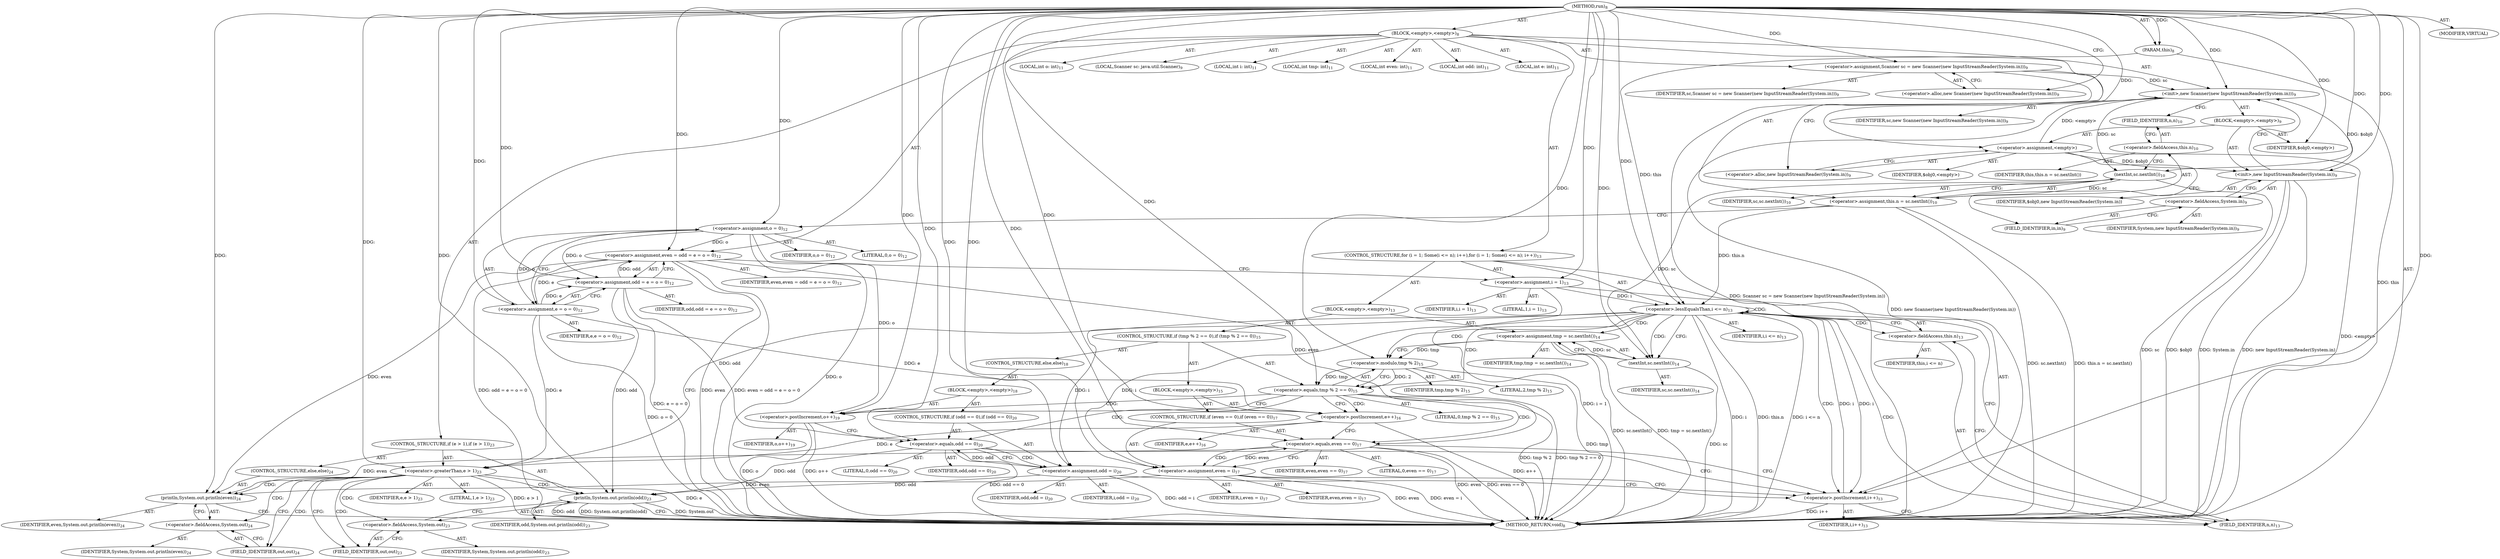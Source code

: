 digraph "run" {  
"21" [label = <(METHOD,run)<SUB>8</SUB>> ]
"22" [label = <(PARAM,this)<SUB>8</SUB>> ]
"23" [label = <(BLOCK,&lt;empty&gt;,&lt;empty&gt;)<SUB>8</SUB>> ]
"4" [label = <(LOCAL,Scanner sc: java.util.Scanner)<SUB>9</SUB>> ]
"24" [label = <(&lt;operator&gt;.assignment,Scanner sc = new Scanner(new InputStreamReader(System.in)))<SUB>9</SUB>> ]
"25" [label = <(IDENTIFIER,sc,Scanner sc = new Scanner(new InputStreamReader(System.in)))<SUB>9</SUB>> ]
"26" [label = <(&lt;operator&gt;.alloc,new Scanner(new InputStreamReader(System.in)))<SUB>9</SUB>> ]
"27" [label = <(&lt;init&gt;,new Scanner(new InputStreamReader(System.in)))<SUB>9</SUB>> ]
"3" [label = <(IDENTIFIER,sc,new Scanner(new InputStreamReader(System.in)))<SUB>9</SUB>> ]
"28" [label = <(BLOCK,&lt;empty&gt;,&lt;empty&gt;)<SUB>9</SUB>> ]
"29" [label = <(&lt;operator&gt;.assignment,&lt;empty&gt;)> ]
"30" [label = <(IDENTIFIER,$obj0,&lt;empty&gt;)> ]
"31" [label = <(&lt;operator&gt;.alloc,new InputStreamReader(System.in))<SUB>9</SUB>> ]
"32" [label = <(&lt;init&gt;,new InputStreamReader(System.in))<SUB>9</SUB>> ]
"33" [label = <(IDENTIFIER,$obj0,new InputStreamReader(System.in))> ]
"34" [label = <(&lt;operator&gt;.fieldAccess,System.in)<SUB>9</SUB>> ]
"35" [label = <(IDENTIFIER,System,new InputStreamReader(System.in))<SUB>9</SUB>> ]
"36" [label = <(FIELD_IDENTIFIER,in,in)<SUB>9</SUB>> ]
"37" [label = <(IDENTIFIER,$obj0,&lt;empty&gt;)> ]
"38" [label = <(&lt;operator&gt;.assignment,this.n = sc.nextInt())<SUB>10</SUB>> ]
"39" [label = <(&lt;operator&gt;.fieldAccess,this.n)<SUB>10</SUB>> ]
"40" [label = <(IDENTIFIER,this,this.n = sc.nextInt())> ]
"41" [label = <(FIELD_IDENTIFIER,n,n)<SUB>10</SUB>> ]
"42" [label = <(nextInt,sc.nextInt())<SUB>10</SUB>> ]
"43" [label = <(IDENTIFIER,sc,sc.nextInt())<SUB>10</SUB>> ]
"44" [label = <(LOCAL,int i: int)<SUB>11</SUB>> ]
"45" [label = <(LOCAL,int tmp: int)<SUB>11</SUB>> ]
"46" [label = <(LOCAL,int even: int)<SUB>11</SUB>> ]
"47" [label = <(LOCAL,int odd: int)<SUB>11</SUB>> ]
"48" [label = <(LOCAL,int e: int)<SUB>11</SUB>> ]
"49" [label = <(LOCAL,int o: int)<SUB>11</SUB>> ]
"50" [label = <(&lt;operator&gt;.assignment,even = odd = e = o = 0)<SUB>12</SUB>> ]
"51" [label = <(IDENTIFIER,even,even = odd = e = o = 0)<SUB>12</SUB>> ]
"52" [label = <(&lt;operator&gt;.assignment,odd = e = o = 0)<SUB>12</SUB>> ]
"53" [label = <(IDENTIFIER,odd,odd = e = o = 0)<SUB>12</SUB>> ]
"54" [label = <(&lt;operator&gt;.assignment,e = o = 0)<SUB>12</SUB>> ]
"55" [label = <(IDENTIFIER,e,e = o = 0)<SUB>12</SUB>> ]
"56" [label = <(&lt;operator&gt;.assignment,o = 0)<SUB>12</SUB>> ]
"57" [label = <(IDENTIFIER,o,o = 0)<SUB>12</SUB>> ]
"58" [label = <(LITERAL,0,o = 0)<SUB>12</SUB>> ]
"59" [label = <(CONTROL_STRUCTURE,for (i = 1; Some(i &lt;= n); i++),for (i = 1; Some(i &lt;= n); i++))<SUB>13</SUB>> ]
"60" [label = <(&lt;operator&gt;.assignment,i = 1)<SUB>13</SUB>> ]
"61" [label = <(IDENTIFIER,i,i = 1)<SUB>13</SUB>> ]
"62" [label = <(LITERAL,1,i = 1)<SUB>13</SUB>> ]
"63" [label = <(&lt;operator&gt;.lessEqualsThan,i &lt;= n)<SUB>13</SUB>> ]
"64" [label = <(IDENTIFIER,i,i &lt;= n)<SUB>13</SUB>> ]
"65" [label = <(&lt;operator&gt;.fieldAccess,this.n)<SUB>13</SUB>> ]
"66" [label = <(IDENTIFIER,this,i &lt;= n)> ]
"67" [label = <(FIELD_IDENTIFIER,n,n)<SUB>13</SUB>> ]
"68" [label = <(&lt;operator&gt;.postIncrement,i++)<SUB>13</SUB>> ]
"69" [label = <(IDENTIFIER,i,i++)<SUB>13</SUB>> ]
"70" [label = <(BLOCK,&lt;empty&gt;,&lt;empty&gt;)<SUB>13</SUB>> ]
"71" [label = <(&lt;operator&gt;.assignment,tmp = sc.nextInt())<SUB>14</SUB>> ]
"72" [label = <(IDENTIFIER,tmp,tmp = sc.nextInt())<SUB>14</SUB>> ]
"73" [label = <(nextInt,sc.nextInt())<SUB>14</SUB>> ]
"74" [label = <(IDENTIFIER,sc,sc.nextInt())<SUB>14</SUB>> ]
"75" [label = <(CONTROL_STRUCTURE,if (tmp % 2 == 0),if (tmp % 2 == 0))<SUB>15</SUB>> ]
"76" [label = <(&lt;operator&gt;.equals,tmp % 2 == 0)<SUB>15</SUB>> ]
"77" [label = <(&lt;operator&gt;.modulo,tmp % 2)<SUB>15</SUB>> ]
"78" [label = <(IDENTIFIER,tmp,tmp % 2)<SUB>15</SUB>> ]
"79" [label = <(LITERAL,2,tmp % 2)<SUB>15</SUB>> ]
"80" [label = <(LITERAL,0,tmp % 2 == 0)<SUB>15</SUB>> ]
"81" [label = <(BLOCK,&lt;empty&gt;,&lt;empty&gt;)<SUB>15</SUB>> ]
"82" [label = <(&lt;operator&gt;.postIncrement,e++)<SUB>16</SUB>> ]
"83" [label = <(IDENTIFIER,e,e++)<SUB>16</SUB>> ]
"84" [label = <(CONTROL_STRUCTURE,if (even == 0),if (even == 0))<SUB>17</SUB>> ]
"85" [label = <(&lt;operator&gt;.equals,even == 0)<SUB>17</SUB>> ]
"86" [label = <(IDENTIFIER,even,even == 0)<SUB>17</SUB>> ]
"87" [label = <(LITERAL,0,even == 0)<SUB>17</SUB>> ]
"88" [label = <(&lt;operator&gt;.assignment,even = i)<SUB>17</SUB>> ]
"89" [label = <(IDENTIFIER,even,even = i)<SUB>17</SUB>> ]
"90" [label = <(IDENTIFIER,i,even = i)<SUB>17</SUB>> ]
"91" [label = <(CONTROL_STRUCTURE,else,else)<SUB>18</SUB>> ]
"92" [label = <(BLOCK,&lt;empty&gt;,&lt;empty&gt;)<SUB>18</SUB>> ]
"93" [label = <(&lt;operator&gt;.postIncrement,o++)<SUB>19</SUB>> ]
"94" [label = <(IDENTIFIER,o,o++)<SUB>19</SUB>> ]
"95" [label = <(CONTROL_STRUCTURE,if (odd == 0),if (odd == 0))<SUB>20</SUB>> ]
"96" [label = <(&lt;operator&gt;.equals,odd == 0)<SUB>20</SUB>> ]
"97" [label = <(IDENTIFIER,odd,odd == 0)<SUB>20</SUB>> ]
"98" [label = <(LITERAL,0,odd == 0)<SUB>20</SUB>> ]
"99" [label = <(&lt;operator&gt;.assignment,odd = i)<SUB>20</SUB>> ]
"100" [label = <(IDENTIFIER,odd,odd = i)<SUB>20</SUB>> ]
"101" [label = <(IDENTIFIER,i,odd = i)<SUB>20</SUB>> ]
"102" [label = <(CONTROL_STRUCTURE,if (e &gt; 1),if (e &gt; 1))<SUB>23</SUB>> ]
"103" [label = <(&lt;operator&gt;.greaterThan,e &gt; 1)<SUB>23</SUB>> ]
"104" [label = <(IDENTIFIER,e,e &gt; 1)<SUB>23</SUB>> ]
"105" [label = <(LITERAL,1,e &gt; 1)<SUB>23</SUB>> ]
"106" [label = <(println,System.out.println(odd))<SUB>23</SUB>> ]
"107" [label = <(&lt;operator&gt;.fieldAccess,System.out)<SUB>23</SUB>> ]
"108" [label = <(IDENTIFIER,System,System.out.println(odd))<SUB>23</SUB>> ]
"109" [label = <(FIELD_IDENTIFIER,out,out)<SUB>23</SUB>> ]
"110" [label = <(IDENTIFIER,odd,System.out.println(odd))<SUB>23</SUB>> ]
"111" [label = <(CONTROL_STRUCTURE,else,else)<SUB>24</SUB>> ]
"112" [label = <(println,System.out.println(even))<SUB>24</SUB>> ]
"113" [label = <(&lt;operator&gt;.fieldAccess,System.out)<SUB>24</SUB>> ]
"114" [label = <(IDENTIFIER,System,System.out.println(even))<SUB>24</SUB>> ]
"115" [label = <(FIELD_IDENTIFIER,out,out)<SUB>24</SUB>> ]
"116" [label = <(IDENTIFIER,even,System.out.println(even))<SUB>24</SUB>> ]
"117" [label = <(MODIFIER,VIRTUAL)> ]
"118" [label = <(METHOD_RETURN,void)<SUB>8</SUB>> ]
  "21" -> "22"  [ label = "AST: "] 
  "21" -> "23"  [ label = "AST: "] 
  "21" -> "117"  [ label = "AST: "] 
  "21" -> "118"  [ label = "AST: "] 
  "23" -> "4"  [ label = "AST: "] 
  "23" -> "24"  [ label = "AST: "] 
  "23" -> "27"  [ label = "AST: "] 
  "23" -> "38"  [ label = "AST: "] 
  "23" -> "44"  [ label = "AST: "] 
  "23" -> "45"  [ label = "AST: "] 
  "23" -> "46"  [ label = "AST: "] 
  "23" -> "47"  [ label = "AST: "] 
  "23" -> "48"  [ label = "AST: "] 
  "23" -> "49"  [ label = "AST: "] 
  "23" -> "50"  [ label = "AST: "] 
  "23" -> "59"  [ label = "AST: "] 
  "23" -> "102"  [ label = "AST: "] 
  "24" -> "25"  [ label = "AST: "] 
  "24" -> "26"  [ label = "AST: "] 
  "27" -> "3"  [ label = "AST: "] 
  "27" -> "28"  [ label = "AST: "] 
  "28" -> "29"  [ label = "AST: "] 
  "28" -> "32"  [ label = "AST: "] 
  "28" -> "37"  [ label = "AST: "] 
  "29" -> "30"  [ label = "AST: "] 
  "29" -> "31"  [ label = "AST: "] 
  "32" -> "33"  [ label = "AST: "] 
  "32" -> "34"  [ label = "AST: "] 
  "34" -> "35"  [ label = "AST: "] 
  "34" -> "36"  [ label = "AST: "] 
  "38" -> "39"  [ label = "AST: "] 
  "38" -> "42"  [ label = "AST: "] 
  "39" -> "40"  [ label = "AST: "] 
  "39" -> "41"  [ label = "AST: "] 
  "42" -> "43"  [ label = "AST: "] 
  "50" -> "51"  [ label = "AST: "] 
  "50" -> "52"  [ label = "AST: "] 
  "52" -> "53"  [ label = "AST: "] 
  "52" -> "54"  [ label = "AST: "] 
  "54" -> "55"  [ label = "AST: "] 
  "54" -> "56"  [ label = "AST: "] 
  "56" -> "57"  [ label = "AST: "] 
  "56" -> "58"  [ label = "AST: "] 
  "59" -> "60"  [ label = "AST: "] 
  "59" -> "63"  [ label = "AST: "] 
  "59" -> "68"  [ label = "AST: "] 
  "59" -> "70"  [ label = "AST: "] 
  "60" -> "61"  [ label = "AST: "] 
  "60" -> "62"  [ label = "AST: "] 
  "63" -> "64"  [ label = "AST: "] 
  "63" -> "65"  [ label = "AST: "] 
  "65" -> "66"  [ label = "AST: "] 
  "65" -> "67"  [ label = "AST: "] 
  "68" -> "69"  [ label = "AST: "] 
  "70" -> "71"  [ label = "AST: "] 
  "70" -> "75"  [ label = "AST: "] 
  "71" -> "72"  [ label = "AST: "] 
  "71" -> "73"  [ label = "AST: "] 
  "73" -> "74"  [ label = "AST: "] 
  "75" -> "76"  [ label = "AST: "] 
  "75" -> "81"  [ label = "AST: "] 
  "75" -> "91"  [ label = "AST: "] 
  "76" -> "77"  [ label = "AST: "] 
  "76" -> "80"  [ label = "AST: "] 
  "77" -> "78"  [ label = "AST: "] 
  "77" -> "79"  [ label = "AST: "] 
  "81" -> "82"  [ label = "AST: "] 
  "81" -> "84"  [ label = "AST: "] 
  "82" -> "83"  [ label = "AST: "] 
  "84" -> "85"  [ label = "AST: "] 
  "84" -> "88"  [ label = "AST: "] 
  "85" -> "86"  [ label = "AST: "] 
  "85" -> "87"  [ label = "AST: "] 
  "88" -> "89"  [ label = "AST: "] 
  "88" -> "90"  [ label = "AST: "] 
  "91" -> "92"  [ label = "AST: "] 
  "92" -> "93"  [ label = "AST: "] 
  "92" -> "95"  [ label = "AST: "] 
  "93" -> "94"  [ label = "AST: "] 
  "95" -> "96"  [ label = "AST: "] 
  "95" -> "99"  [ label = "AST: "] 
  "96" -> "97"  [ label = "AST: "] 
  "96" -> "98"  [ label = "AST: "] 
  "99" -> "100"  [ label = "AST: "] 
  "99" -> "101"  [ label = "AST: "] 
  "102" -> "103"  [ label = "AST: "] 
  "102" -> "106"  [ label = "AST: "] 
  "102" -> "111"  [ label = "AST: "] 
  "103" -> "104"  [ label = "AST: "] 
  "103" -> "105"  [ label = "AST: "] 
  "106" -> "107"  [ label = "AST: "] 
  "106" -> "110"  [ label = "AST: "] 
  "107" -> "108"  [ label = "AST: "] 
  "107" -> "109"  [ label = "AST: "] 
  "111" -> "112"  [ label = "AST: "] 
  "112" -> "113"  [ label = "AST: "] 
  "112" -> "116"  [ label = "AST: "] 
  "113" -> "114"  [ label = "AST: "] 
  "113" -> "115"  [ label = "AST: "] 
  "24" -> "31"  [ label = "CFG: "] 
  "27" -> "41"  [ label = "CFG: "] 
  "38" -> "56"  [ label = "CFG: "] 
  "50" -> "60"  [ label = "CFG: "] 
  "26" -> "24"  [ label = "CFG: "] 
  "39" -> "42"  [ label = "CFG: "] 
  "42" -> "38"  [ label = "CFG: "] 
  "52" -> "50"  [ label = "CFG: "] 
  "60" -> "67"  [ label = "CFG: "] 
  "63" -> "73"  [ label = "CFG: "] 
  "63" -> "103"  [ label = "CFG: "] 
  "68" -> "67"  [ label = "CFG: "] 
  "103" -> "109"  [ label = "CFG: "] 
  "103" -> "115"  [ label = "CFG: "] 
  "106" -> "118"  [ label = "CFG: "] 
  "29" -> "36"  [ label = "CFG: "] 
  "32" -> "27"  [ label = "CFG: "] 
  "41" -> "39"  [ label = "CFG: "] 
  "54" -> "52"  [ label = "CFG: "] 
  "65" -> "63"  [ label = "CFG: "] 
  "71" -> "77"  [ label = "CFG: "] 
  "107" -> "106"  [ label = "CFG: "] 
  "112" -> "118"  [ label = "CFG: "] 
  "31" -> "29"  [ label = "CFG: "] 
  "34" -> "32"  [ label = "CFG: "] 
  "56" -> "54"  [ label = "CFG: "] 
  "67" -> "65"  [ label = "CFG: "] 
  "73" -> "71"  [ label = "CFG: "] 
  "76" -> "82"  [ label = "CFG: "] 
  "76" -> "93"  [ label = "CFG: "] 
  "109" -> "107"  [ label = "CFG: "] 
  "113" -> "112"  [ label = "CFG: "] 
  "36" -> "34"  [ label = "CFG: "] 
  "77" -> "76"  [ label = "CFG: "] 
  "82" -> "85"  [ label = "CFG: "] 
  "115" -> "113"  [ label = "CFG: "] 
  "85" -> "88"  [ label = "CFG: "] 
  "85" -> "68"  [ label = "CFG: "] 
  "88" -> "68"  [ label = "CFG: "] 
  "93" -> "96"  [ label = "CFG: "] 
  "96" -> "99"  [ label = "CFG: "] 
  "96" -> "68"  [ label = "CFG: "] 
  "99" -> "68"  [ label = "CFG: "] 
  "21" -> "26"  [ label = "CFG: "] 
  "22" -> "118"  [ label = "DDG: this"] 
  "24" -> "118"  [ label = "DDG: Scanner sc = new Scanner(new InputStreamReader(System.in))"] 
  "29" -> "118"  [ label = "DDG: &lt;empty&gt;"] 
  "32" -> "118"  [ label = "DDG: $obj0"] 
  "32" -> "118"  [ label = "DDG: System.in"] 
  "32" -> "118"  [ label = "DDG: new InputStreamReader(System.in)"] 
  "27" -> "118"  [ label = "DDG: new Scanner(new InputStreamReader(System.in))"] 
  "42" -> "118"  [ label = "DDG: sc"] 
  "38" -> "118"  [ label = "DDG: sc.nextInt()"] 
  "38" -> "118"  [ label = "DDG: this.n = sc.nextInt()"] 
  "50" -> "118"  [ label = "DDG: even"] 
  "56" -> "118"  [ label = "DDG: o"] 
  "54" -> "118"  [ label = "DDG: o = 0"] 
  "52" -> "118"  [ label = "DDG: e = o = 0"] 
  "50" -> "118"  [ label = "DDG: odd = e = o = 0"] 
  "50" -> "118"  [ label = "DDG: even = odd = e = o = 0"] 
  "60" -> "118"  [ label = "DDG: i = 1"] 
  "63" -> "118"  [ label = "DDG: i"] 
  "63" -> "118"  [ label = "DDG: this.n"] 
  "63" -> "118"  [ label = "DDG: i &lt;= n"] 
  "103" -> "118"  [ label = "DDG: e"] 
  "103" -> "118"  [ label = "DDG: e &gt; 1"] 
  "106" -> "118"  [ label = "DDG: System.out"] 
  "106" -> "118"  [ label = "DDG: odd"] 
  "106" -> "118"  [ label = "DDG: System.out.println(odd)"] 
  "73" -> "118"  [ label = "DDG: sc"] 
  "71" -> "118"  [ label = "DDG: sc.nextInt()"] 
  "71" -> "118"  [ label = "DDG: tmp = sc.nextInt()"] 
  "77" -> "118"  [ label = "DDG: tmp"] 
  "76" -> "118"  [ label = "DDG: tmp % 2"] 
  "76" -> "118"  [ label = "DDG: tmp % 2 == 0"] 
  "93" -> "118"  [ label = "DDG: o"] 
  "93" -> "118"  [ label = "DDG: o++"] 
  "96" -> "118"  [ label = "DDG: odd == 0"] 
  "99" -> "118"  [ label = "DDG: odd = i"] 
  "82" -> "118"  [ label = "DDG: e++"] 
  "85" -> "118"  [ label = "DDG: even"] 
  "85" -> "118"  [ label = "DDG: even == 0"] 
  "88" -> "118"  [ label = "DDG: even"] 
  "88" -> "118"  [ label = "DDG: even = i"] 
  "68" -> "118"  [ label = "DDG: i++"] 
  "21" -> "22"  [ label = "DDG: "] 
  "21" -> "24"  [ label = "DDG: "] 
  "42" -> "38"  [ label = "DDG: sc"] 
  "52" -> "50"  [ label = "DDG: odd"] 
  "54" -> "50"  [ label = "DDG: e"] 
  "56" -> "50"  [ label = "DDG: o"] 
  "21" -> "50"  [ label = "DDG: "] 
  "24" -> "27"  [ label = "DDG: sc"] 
  "21" -> "27"  [ label = "DDG: "] 
  "29" -> "27"  [ label = "DDG: &lt;empty&gt;"] 
  "32" -> "27"  [ label = "DDG: $obj0"] 
  "21" -> "60"  [ label = "DDG: "] 
  "21" -> "29"  [ label = "DDG: "] 
  "21" -> "37"  [ label = "DDG: "] 
  "27" -> "42"  [ label = "DDG: sc"] 
  "21" -> "42"  [ label = "DDG: "] 
  "54" -> "52"  [ label = "DDG: e"] 
  "56" -> "52"  [ label = "DDG: o"] 
  "21" -> "52"  [ label = "DDG: "] 
  "60" -> "63"  [ label = "DDG: i"] 
  "68" -> "63"  [ label = "DDG: i"] 
  "21" -> "63"  [ label = "DDG: "] 
  "22" -> "63"  [ label = "DDG: this"] 
  "38" -> "63"  [ label = "DDG: this.n"] 
  "63" -> "68"  [ label = "DDG: i"] 
  "21" -> "68"  [ label = "DDG: "] 
  "73" -> "71"  [ label = "DDG: sc"] 
  "54" -> "103"  [ label = "DDG: e"] 
  "82" -> "103"  [ label = "DDG: e"] 
  "21" -> "103"  [ label = "DDG: "] 
  "52" -> "106"  [ label = "DDG: odd"] 
  "96" -> "106"  [ label = "DDG: odd"] 
  "99" -> "106"  [ label = "DDG: odd"] 
  "21" -> "106"  [ label = "DDG: "] 
  "29" -> "32"  [ label = "DDG: $obj0"] 
  "21" -> "32"  [ label = "DDG: "] 
  "56" -> "54"  [ label = "DDG: o"] 
  "21" -> "54"  [ label = "DDG: "] 
  "50" -> "112"  [ label = "DDG: even"] 
  "85" -> "112"  [ label = "DDG: even"] 
  "88" -> "112"  [ label = "DDG: even"] 
  "21" -> "112"  [ label = "DDG: "] 
  "21" -> "56"  [ label = "DDG: "] 
  "42" -> "73"  [ label = "DDG: sc"] 
  "21" -> "73"  [ label = "DDG: "] 
  "77" -> "76"  [ label = "DDG: tmp"] 
  "77" -> "76"  [ label = "DDG: 2"] 
  "21" -> "76"  [ label = "DDG: "] 
  "71" -> "77"  [ label = "DDG: tmp"] 
  "21" -> "77"  [ label = "DDG: "] 
  "54" -> "82"  [ label = "DDG: e"] 
  "21" -> "82"  [ label = "DDG: "] 
  "63" -> "88"  [ label = "DDG: i"] 
  "21" -> "88"  [ label = "DDG: "] 
  "50" -> "85"  [ label = "DDG: even"] 
  "88" -> "85"  [ label = "DDG: even"] 
  "21" -> "85"  [ label = "DDG: "] 
  "56" -> "93"  [ label = "DDG: o"] 
  "21" -> "93"  [ label = "DDG: "] 
  "63" -> "99"  [ label = "DDG: i"] 
  "21" -> "99"  [ label = "DDG: "] 
  "52" -> "96"  [ label = "DDG: odd"] 
  "99" -> "96"  [ label = "DDG: odd"] 
  "21" -> "96"  [ label = "DDG: "] 
  "63" -> "68"  [ label = "CDG: "] 
  "63" -> "73"  [ label = "CDG: "] 
  "63" -> "77"  [ label = "CDG: "] 
  "63" -> "71"  [ label = "CDG: "] 
  "63" -> "67"  [ label = "CDG: "] 
  "63" -> "63"  [ label = "CDG: "] 
  "63" -> "76"  [ label = "CDG: "] 
  "63" -> "65"  [ label = "CDG: "] 
  "103" -> "107"  [ label = "CDG: "] 
  "103" -> "115"  [ label = "CDG: "] 
  "103" -> "113"  [ label = "CDG: "] 
  "103" -> "106"  [ label = "CDG: "] 
  "103" -> "112"  [ label = "CDG: "] 
  "103" -> "109"  [ label = "CDG: "] 
  "76" -> "96"  [ label = "CDG: "] 
  "76" -> "85"  [ label = "CDG: "] 
  "76" -> "82"  [ label = "CDG: "] 
  "76" -> "93"  [ label = "CDG: "] 
  "85" -> "88"  [ label = "CDG: "] 
  "96" -> "99"  [ label = "CDG: "] 
}
